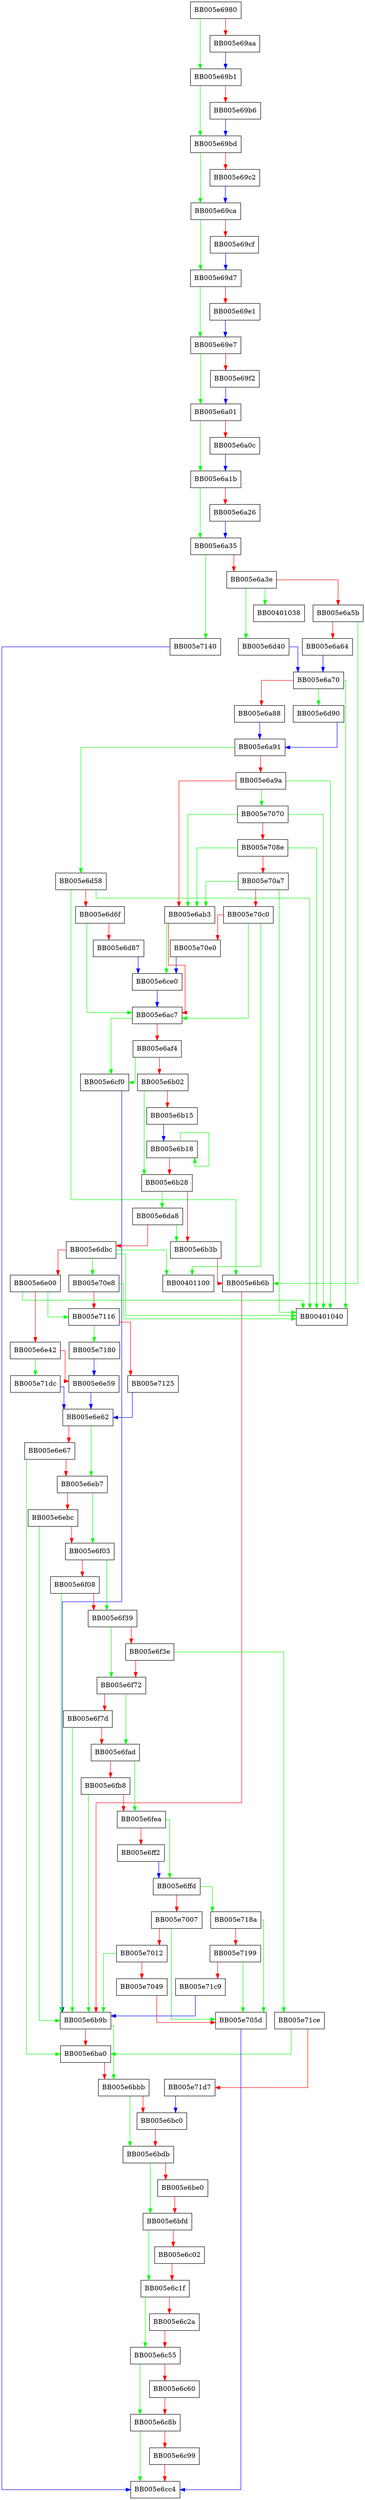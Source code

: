 digraph OSSL_parse_url {
  node [shape="box"];
  graph [splines=ortho];
  BB005e6980 -> BB005e69b1 [color="green"];
  BB005e6980 -> BB005e69aa [color="red"];
  BB005e69aa -> BB005e69b1 [color="blue"];
  BB005e69b1 -> BB005e69bd [color="green"];
  BB005e69b1 -> BB005e69b6 [color="red"];
  BB005e69b6 -> BB005e69bd [color="blue"];
  BB005e69bd -> BB005e69ca [color="green"];
  BB005e69bd -> BB005e69c2 [color="red"];
  BB005e69c2 -> BB005e69ca [color="blue"];
  BB005e69ca -> BB005e69d7 [color="green"];
  BB005e69ca -> BB005e69cf [color="red"];
  BB005e69cf -> BB005e69d7 [color="blue"];
  BB005e69d7 -> BB005e69e7 [color="green"];
  BB005e69d7 -> BB005e69e1 [color="red"];
  BB005e69e1 -> BB005e69e7 [color="blue"];
  BB005e69e7 -> BB005e6a01 [color="green"];
  BB005e69e7 -> BB005e69f2 [color="red"];
  BB005e69f2 -> BB005e6a01 [color="blue"];
  BB005e6a01 -> BB005e6a1b [color="green"];
  BB005e6a01 -> BB005e6a0c [color="red"];
  BB005e6a0c -> BB005e6a1b [color="blue"];
  BB005e6a1b -> BB005e6a35 [color="green"];
  BB005e6a1b -> BB005e6a26 [color="red"];
  BB005e6a26 -> BB005e6a35 [color="blue"];
  BB005e6a35 -> BB005e7140 [color="green"];
  BB005e6a35 -> BB005e6a3e [color="red"];
  BB005e6a3e -> BB00401038 [color="green"];
  BB005e6a3e -> BB005e6d40 [color="green"];
  BB005e6a3e -> BB005e6a5b [color="red"];
  BB005e6a5b -> BB005e6b6b [color="green"];
  BB005e6a5b -> BB005e6a64 [color="red"];
  BB005e6a64 -> BB005e6a70 [color="blue"];
  BB005e6a70 -> BB00401040 [color="green"];
  BB005e6a70 -> BB005e6d90 [color="green"];
  BB005e6a70 -> BB005e6a88 [color="red"];
  BB005e6a88 -> BB005e6a91 [color="blue"];
  BB005e6a91 -> BB005e6d58 [color="green"];
  BB005e6a91 -> BB005e6a9a [color="red"];
  BB005e6a9a -> BB00401040 [color="green"];
  BB005e6a9a -> BB005e7070 [color="green"];
  BB005e6a9a -> BB005e6ab3 [color="red"];
  BB005e6ab3 -> BB005e6ce0 [color="green"];
  BB005e6ab3 -> BB005e6ac7 [color="red"];
  BB005e6ac7 -> BB005e6cf0 [color="green"];
  BB005e6ac7 -> BB005e6af4 [color="red"];
  BB005e6af4 -> BB005e6cf0 [color="green"];
  BB005e6af4 -> BB005e6b02 [color="red"];
  BB005e6b02 -> BB005e6b28 [color="green"];
  BB005e6b02 -> BB005e6b15 [color="red"];
  BB005e6b15 -> BB005e6b18 [color="blue"];
  BB005e6b18 -> BB005e6b18 [color="green"];
  BB005e6b18 -> BB005e6b28 [color="red"];
  BB005e6b28 -> BB005e6da8 [color="green"];
  BB005e6b28 -> BB005e6b3b [color="red"];
  BB005e6b3b -> BB005e6b6b [color="red"];
  BB005e6b6b -> BB005e6b9b [color="red"];
  BB005e6b9b -> BB005e6bbb [color="green"];
  BB005e6b9b -> BB005e6ba0 [color="red"];
  BB005e6ba0 -> BB005e6bbb [color="red"];
  BB005e6bbb -> BB005e6bdb [color="green"];
  BB005e6bbb -> BB005e6bc0 [color="red"];
  BB005e6bc0 -> BB005e6bdb [color="red"];
  BB005e6bdb -> BB005e6bfd [color="green"];
  BB005e6bdb -> BB005e6be0 [color="red"];
  BB005e6be0 -> BB005e6bfd [color="red"];
  BB005e6bfd -> BB005e6c1f [color="green"];
  BB005e6bfd -> BB005e6c02 [color="red"];
  BB005e6c02 -> BB005e6c1f [color="red"];
  BB005e6c1f -> BB005e6c55 [color="green"];
  BB005e6c1f -> BB005e6c2a [color="red"];
  BB005e6c2a -> BB005e6c55 [color="red"];
  BB005e6c55 -> BB005e6c8b [color="green"];
  BB005e6c55 -> BB005e6c60 [color="red"];
  BB005e6c60 -> BB005e6c8b [color="red"];
  BB005e6c8b -> BB005e6cc4 [color="green"];
  BB005e6c8b -> BB005e6c99 [color="red"];
  BB005e6c99 -> BB005e6cc4 [color="red"];
  BB005e6ce0 -> BB005e6ac7 [color="blue"];
  BB005e6cf0 -> BB005e6b9b [color="blue"];
  BB005e6d40 -> BB005e6a70 [color="blue"];
  BB005e6d58 -> BB00401040 [color="green"];
  BB005e6d58 -> BB005e6b6b [color="green"];
  BB005e6d58 -> BB005e6d6f [color="red"];
  BB005e6d6f -> BB005e6ac7 [color="green"];
  BB005e6d6f -> BB005e6d87 [color="red"];
  BB005e6d87 -> BB005e6ce0 [color="blue"];
  BB005e6d90 -> BB005e6a91 [color="blue"];
  BB005e6da8 -> BB005e6b3b [color="green"];
  BB005e6da8 -> BB005e6dbc [color="red"];
  BB005e6dbc -> BB00401100 [color="green"];
  BB005e6dbc -> BB00401040 [color="green"];
  BB005e6dbc -> BB005e70e8 [color="green"];
  BB005e6dbc -> BB005e6e00 [color="red"];
  BB005e6e00 -> BB00401040 [color="green"];
  BB005e6e00 -> BB005e7116 [color="green"];
  BB005e6e00 -> BB005e6e42 [color="red"];
  BB005e6e42 -> BB005e71dc [color="green"];
  BB005e6e42 -> BB005e6e59 [color="red"];
  BB005e6e59 -> BB005e6e62 [color="blue"];
  BB005e6e62 -> BB005e6eb7 [color="green"];
  BB005e6e62 -> BB005e6e67 [color="red"];
  BB005e6e67 -> BB005e6ba0 [color="green"];
  BB005e6e67 -> BB005e6eb7 [color="red"];
  BB005e6eb7 -> BB005e6f03 [color="green"];
  BB005e6eb7 -> BB005e6ebc [color="red"];
  BB005e6ebc -> BB005e6b9b [color="green"];
  BB005e6ebc -> BB005e6f03 [color="red"];
  BB005e6f03 -> BB005e6f39 [color="green"];
  BB005e6f03 -> BB005e6f08 [color="red"];
  BB005e6f08 -> BB005e6b9b [color="green"];
  BB005e6f08 -> BB005e6f39 [color="red"];
  BB005e6f39 -> BB005e6f72 [color="green"];
  BB005e6f39 -> BB005e6f3e [color="red"];
  BB005e6f3e -> BB005e71ce [color="green"];
  BB005e6f3e -> BB005e6f72 [color="red"];
  BB005e6f72 -> BB005e6fad [color="green"];
  BB005e6f72 -> BB005e6f7d [color="red"];
  BB005e6f7d -> BB005e6b9b [color="green"];
  BB005e6f7d -> BB005e6fad [color="red"];
  BB005e6fad -> BB005e6fea [color="green"];
  BB005e6fad -> BB005e6fb8 [color="red"];
  BB005e6fb8 -> BB005e6b9b [color="green"];
  BB005e6fb8 -> BB005e6fea [color="red"];
  BB005e6fea -> BB005e6ffd [color="green"];
  BB005e6fea -> BB005e6ff2 [color="red"];
  BB005e6ff2 -> BB005e6ffd [color="blue"];
  BB005e6ffd -> BB005e718a [color="green"];
  BB005e6ffd -> BB005e7007 [color="red"];
  BB005e7007 -> BB005e705d [color="green"];
  BB005e7007 -> BB005e7012 [color="red"];
  BB005e7012 -> BB005e6b9b [color="green"];
  BB005e7012 -> BB005e7049 [color="red"];
  BB005e7049 -> BB005e705d [color="red"];
  BB005e705d -> BB005e6cc4 [color="blue"];
  BB005e7070 -> BB00401040 [color="green"];
  BB005e7070 -> BB005e6ab3 [color="green"];
  BB005e7070 -> BB005e708e [color="red"];
  BB005e708e -> BB00401040 [color="green"];
  BB005e708e -> BB005e6ab3 [color="green"];
  BB005e708e -> BB005e70a7 [color="red"];
  BB005e70a7 -> BB00401040 [color="green"];
  BB005e70a7 -> BB005e6ab3 [color="green"];
  BB005e70a7 -> BB005e70c0 [color="red"];
  BB005e70c0 -> BB00401100 [color="green"];
  BB005e70c0 -> BB005e6ac7 [color="green"];
  BB005e70c0 -> BB005e70e0 [color="red"];
  BB005e70e0 -> BB005e6ce0 [color="blue"];
  BB005e70e8 -> BB00401040 [color="green"];
  BB005e70e8 -> BB005e7116 [color="red"];
  BB005e7116 -> BB005e7180 [color="green"];
  BB005e7116 -> BB005e7125 [color="red"];
  BB005e7125 -> BB005e6e62 [color="blue"];
  BB005e7140 -> BB005e6cc4 [color="blue"];
  BB005e7180 -> BB005e6e59 [color="blue"];
  BB005e718a -> BB005e705d [color="green"];
  BB005e718a -> BB005e7199 [color="red"];
  BB005e7199 -> BB005e705d [color="green"];
  BB005e7199 -> BB005e71c9 [color="red"];
  BB005e71c9 -> BB005e6b9b [color="blue"];
  BB005e71ce -> BB005e6ba0 [color="green"];
  BB005e71ce -> BB005e71d7 [color="red"];
  BB005e71d7 -> BB005e6bc0 [color="blue"];
  BB005e71dc -> BB005e6e62 [color="blue"];
}